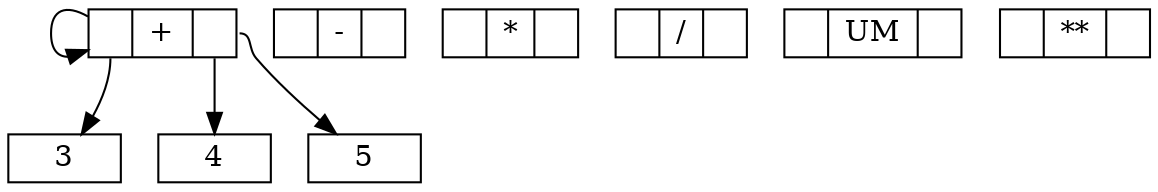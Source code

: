 digraph G {
node [shape = record,height=.1];
 node1[label = "<f0> |<f1> +|<f2> "]
 node2[label = "<f0> |<f1> -|<f2> "]
 node3[label = "<f0> |<f1> *|<f2> "]
 node4[label = "<f0> |<f1> /|<f2> "]
 node0[label = "<f0> |<f1> UM|<f2> "]
 node5[label = "<f0> |<f1> **|<f2> "]
 "node1":f0   ->  "node1":f0   -> 3
 "node1":f2   -> 4
 "node1":f2   -> 5
}
